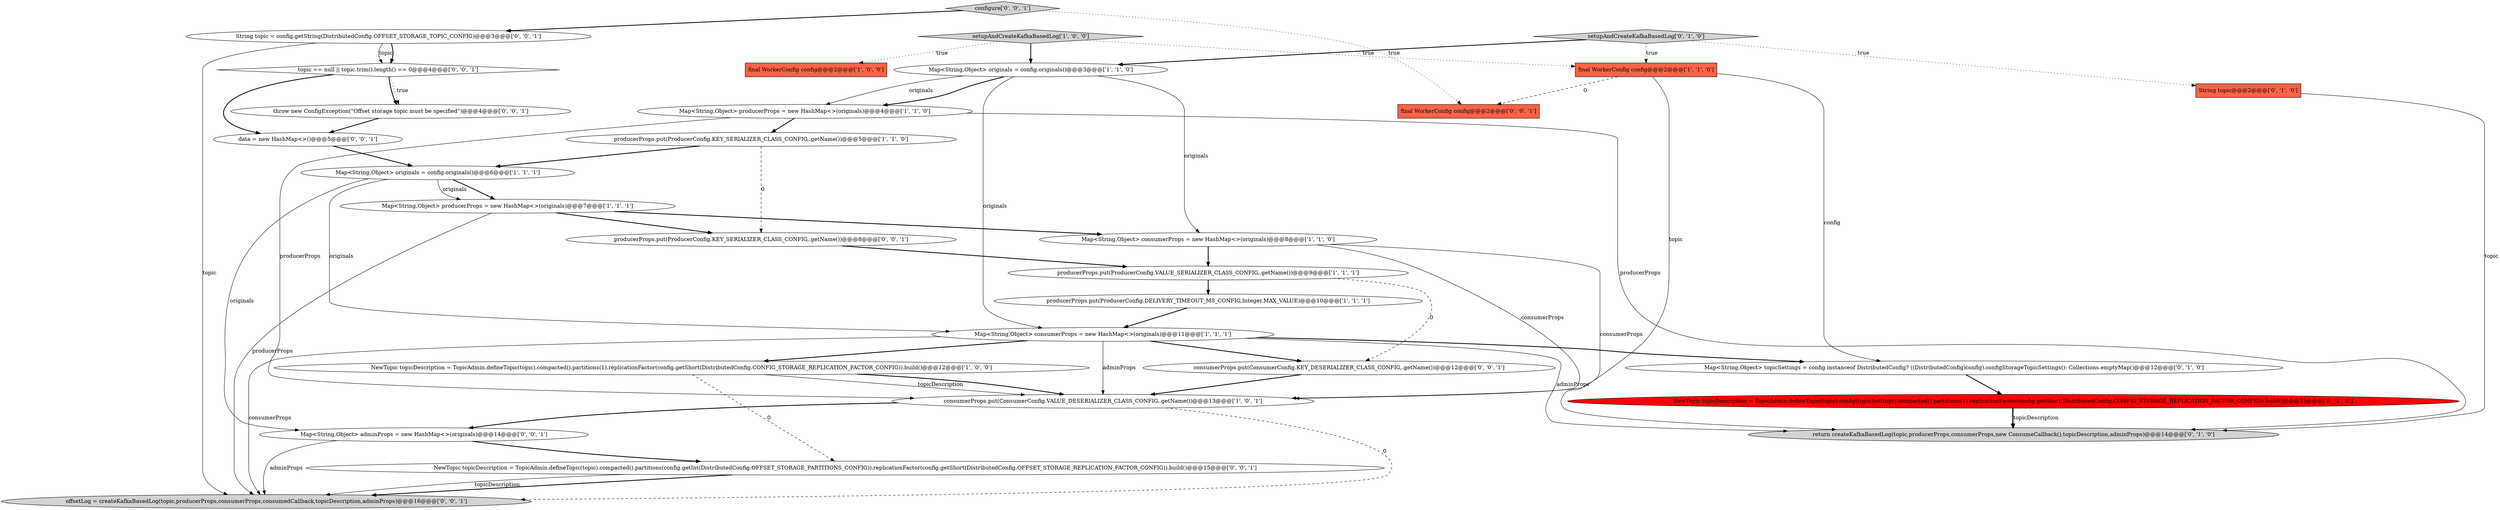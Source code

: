 digraph {
20 [style = filled, label = "producerProps.put(ProducerConfig.KEY_SERIALIZER_CLASS_CONFIG,.getName())@@@8@@@['0', '0', '1']", fillcolor = white, shape = ellipse image = "AAA0AAABBB3BBB"];
0 [style = filled, label = "final WorkerConfig config@@@2@@@['1', '0', '0']", fillcolor = tomato, shape = box image = "AAA0AAABBB1BBB"];
17 [style = filled, label = "NewTopic topicDescription = TopicAdmin.defineTopic(topic).config(topicSettings).compacted().partitions(1).replicationFactor(config.getShort(DistributedConfig.CONFIG_STORAGE_REPLICATION_FACTOR_CONFIG)).build()@@@13@@@['0', '1', '0']", fillcolor = red, shape = ellipse image = "AAA1AAABBB2BBB"];
29 [style = filled, label = "Map<String,Object> adminProps = new HashMap<>(originals)@@@14@@@['0', '0', '1']", fillcolor = white, shape = ellipse image = "AAA0AAABBB3BBB"];
8 [style = filled, label = "NewTopic topicDescription = TopicAdmin.defineTopic(topic).compacted().partitions(1).replicationFactor(config.getShort(DistributedConfig.CONFIG_STORAGE_REPLICATION_FACTOR_CONFIG)).build()@@@12@@@['1', '0', '0']", fillcolor = white, shape = ellipse image = "AAA0AAABBB1BBB"];
12 [style = filled, label = "Map<String,Object> consumerProps = new HashMap<>(originals)@@@8@@@['1', '1', '0']", fillcolor = white, shape = ellipse image = "AAA0AAABBB1BBB"];
28 [style = filled, label = "topic == null || topic.trim().length() == 0@@@4@@@['0', '0', '1']", fillcolor = white, shape = diamond image = "AAA0AAABBB3BBB"];
14 [style = filled, label = "String topic@@@2@@@['0', '1', '0']", fillcolor = tomato, shape = box image = "AAA0AAABBB2BBB"];
26 [style = filled, label = "final WorkerConfig config@@@2@@@['0', '0', '1']", fillcolor = tomato, shape = box image = "AAA0AAABBB3BBB"];
25 [style = filled, label = "data = new HashMap<>()@@@5@@@['0', '0', '1']", fillcolor = white, shape = ellipse image = "AAA0AAABBB3BBB"];
9 [style = filled, label = "Map<String,Object> originals = config.originals()@@@3@@@['1', '1', '0']", fillcolor = white, shape = ellipse image = "AAA0AAABBB1BBB"];
4 [style = filled, label = "Map<String,Object> originals = config.originals()@@@6@@@['1', '1', '1']", fillcolor = white, shape = ellipse image = "AAA0AAABBB1BBB"];
13 [style = filled, label = "setupAndCreateKafkaBasedLog['1', '0', '0']", fillcolor = lightgray, shape = diamond image = "AAA0AAABBB1BBB"];
24 [style = filled, label = "throw new ConfigException(\"Offset storage topic must be specified\")@@@4@@@['0', '0', '1']", fillcolor = white, shape = ellipse image = "AAA0AAABBB3BBB"];
7 [style = filled, label = "producerProps.put(ProducerConfig.KEY_SERIALIZER_CLASS_CONFIG,.getName())@@@5@@@['1', '1', '0']", fillcolor = white, shape = ellipse image = "AAA0AAABBB1BBB"];
21 [style = filled, label = "String topic = config.getString(DistributedConfig.OFFSET_STORAGE_TOPIC_CONFIG)@@@3@@@['0', '0', '1']", fillcolor = white, shape = ellipse image = "AAA0AAABBB3BBB"];
6 [style = filled, label = "final WorkerConfig config@@@2@@@['1', '1', '0']", fillcolor = tomato, shape = box image = "AAA0AAABBB1BBB"];
18 [style = filled, label = "Map<String,Object> topicSettings = config instanceof DistributedConfig? ((DistributedConfig)config).configStorageTopicSettings(): Collections.emptyMap()@@@12@@@['0', '1', '0']", fillcolor = white, shape = ellipse image = "AAA0AAABBB2BBB"];
10 [style = filled, label = "Map<String,Object> consumerProps = new HashMap<>(originals)@@@11@@@['1', '1', '1']", fillcolor = white, shape = ellipse image = "AAA0AAABBB1BBB"];
3 [style = filled, label = "Map<String,Object> producerProps = new HashMap<>(originals)@@@4@@@['1', '1', '0']", fillcolor = white, shape = ellipse image = "AAA0AAABBB1BBB"];
16 [style = filled, label = "return createKafkaBasedLog(topic,producerProps,consumerProps,new ConsumeCallback(),topicDescription,adminProps)@@@14@@@['0', '1', '0']", fillcolor = lightgray, shape = ellipse image = "AAA0AAABBB2BBB"];
19 [style = filled, label = "consumerProps.put(ConsumerConfig.KEY_DESERIALIZER_CLASS_CONFIG,.getName())@@@12@@@['0', '0', '1']", fillcolor = white, shape = ellipse image = "AAA0AAABBB3BBB"];
23 [style = filled, label = "NewTopic topicDescription = TopicAdmin.defineTopic(topic).compacted().partitions(config.getInt(DistributedConfig.OFFSET_STORAGE_PARTITIONS_CONFIG)).replicationFactor(config.getShort(DistributedConfig.OFFSET_STORAGE_REPLICATION_FACTOR_CONFIG)).build()@@@15@@@['0', '0', '1']", fillcolor = white, shape = ellipse image = "AAA0AAABBB3BBB"];
2 [style = filled, label = "Map<String,Object> producerProps = new HashMap<>(originals)@@@7@@@['1', '1', '1']", fillcolor = white, shape = ellipse image = "AAA0AAABBB1BBB"];
11 [style = filled, label = "consumerProps.put(ConsumerConfig.VALUE_DESERIALIZER_CLASS_CONFIG,.getName())@@@13@@@['1', '0', '1']", fillcolor = white, shape = ellipse image = "AAA0AAABBB1BBB"];
5 [style = filled, label = "producerProps.put(ProducerConfig.DELIVERY_TIMEOUT_MS_CONFIG,Integer.MAX_VALUE)@@@10@@@['1', '1', '1']", fillcolor = white, shape = ellipse image = "AAA0AAABBB1BBB"];
22 [style = filled, label = "offsetLog = createKafkaBasedLog(topic,producerProps,consumerProps,consumedCallback,topicDescription,adminProps)@@@16@@@['0', '0', '1']", fillcolor = lightgray, shape = ellipse image = "AAA0AAABBB3BBB"];
27 [style = filled, label = "configure['0', '0', '1']", fillcolor = lightgray, shape = diamond image = "AAA0AAABBB3BBB"];
1 [style = filled, label = "producerProps.put(ProducerConfig.VALUE_SERIALIZER_CLASS_CONFIG,.getName())@@@9@@@['1', '1', '1']", fillcolor = white, shape = ellipse image = "AAA0AAABBB1BBB"];
15 [style = filled, label = "setupAndCreateKafkaBasedLog['0', '1', '0']", fillcolor = lightgray, shape = diamond image = "AAA0AAABBB2BBB"];
1->5 [style = bold, label=""];
13->6 [style = dotted, label="true"];
5->10 [style = bold, label=""];
4->29 [style = solid, label="originals"];
10->18 [style = bold, label=""];
10->16 [style = solid, label="adminProps"];
2->20 [style = bold, label=""];
9->3 [style = solid, label="originals"];
8->11 [style = solid, label="topicDescription"];
4->10 [style = solid, label="originals"];
9->10 [style = solid, label="originals"];
21->28 [style = solid, label="topic"];
27->26 [style = dotted, label="true"];
10->19 [style = bold, label=""];
1->19 [style = dashed, label="0"];
10->11 [style = solid, label="adminProps"];
11->22 [style = dashed, label="0"];
18->17 [style = bold, label=""];
10->22 [style = solid, label="consumerProps"];
25->4 [style = bold, label=""];
11->29 [style = bold, label=""];
7->20 [style = dashed, label="0"];
19->11 [style = bold, label=""];
6->18 [style = solid, label="config"];
17->16 [style = solid, label="topicDescription"];
4->2 [style = bold, label=""];
7->4 [style = bold, label=""];
20->1 [style = bold, label=""];
21->22 [style = solid, label="topic"];
29->23 [style = bold, label=""];
15->14 [style = dotted, label="true"];
12->1 [style = bold, label=""];
9->12 [style = solid, label="originals"];
2->12 [style = bold, label=""];
21->28 [style = bold, label=""];
14->16 [style = solid, label="topic"];
23->22 [style = bold, label=""];
3->11 [style = solid, label="producerProps"];
28->24 [style = dotted, label="true"];
10->8 [style = bold, label=""];
3->7 [style = bold, label=""];
12->11 [style = solid, label="consumerProps"];
13->0 [style = dotted, label="true"];
15->9 [style = bold, label=""];
6->26 [style = dashed, label="0"];
24->25 [style = bold, label=""];
12->16 [style = solid, label="consumerProps"];
15->6 [style = dotted, label="true"];
6->11 [style = solid, label="topic"];
4->2 [style = solid, label="originals"];
28->24 [style = bold, label=""];
9->3 [style = bold, label=""];
28->25 [style = bold, label=""];
2->22 [style = solid, label="producerProps"];
29->22 [style = solid, label="adminProps"];
13->9 [style = bold, label=""];
8->11 [style = bold, label=""];
27->21 [style = bold, label=""];
3->16 [style = solid, label="producerProps"];
17->16 [style = bold, label=""];
8->23 [style = dashed, label="0"];
23->22 [style = solid, label="topicDescription"];
}
